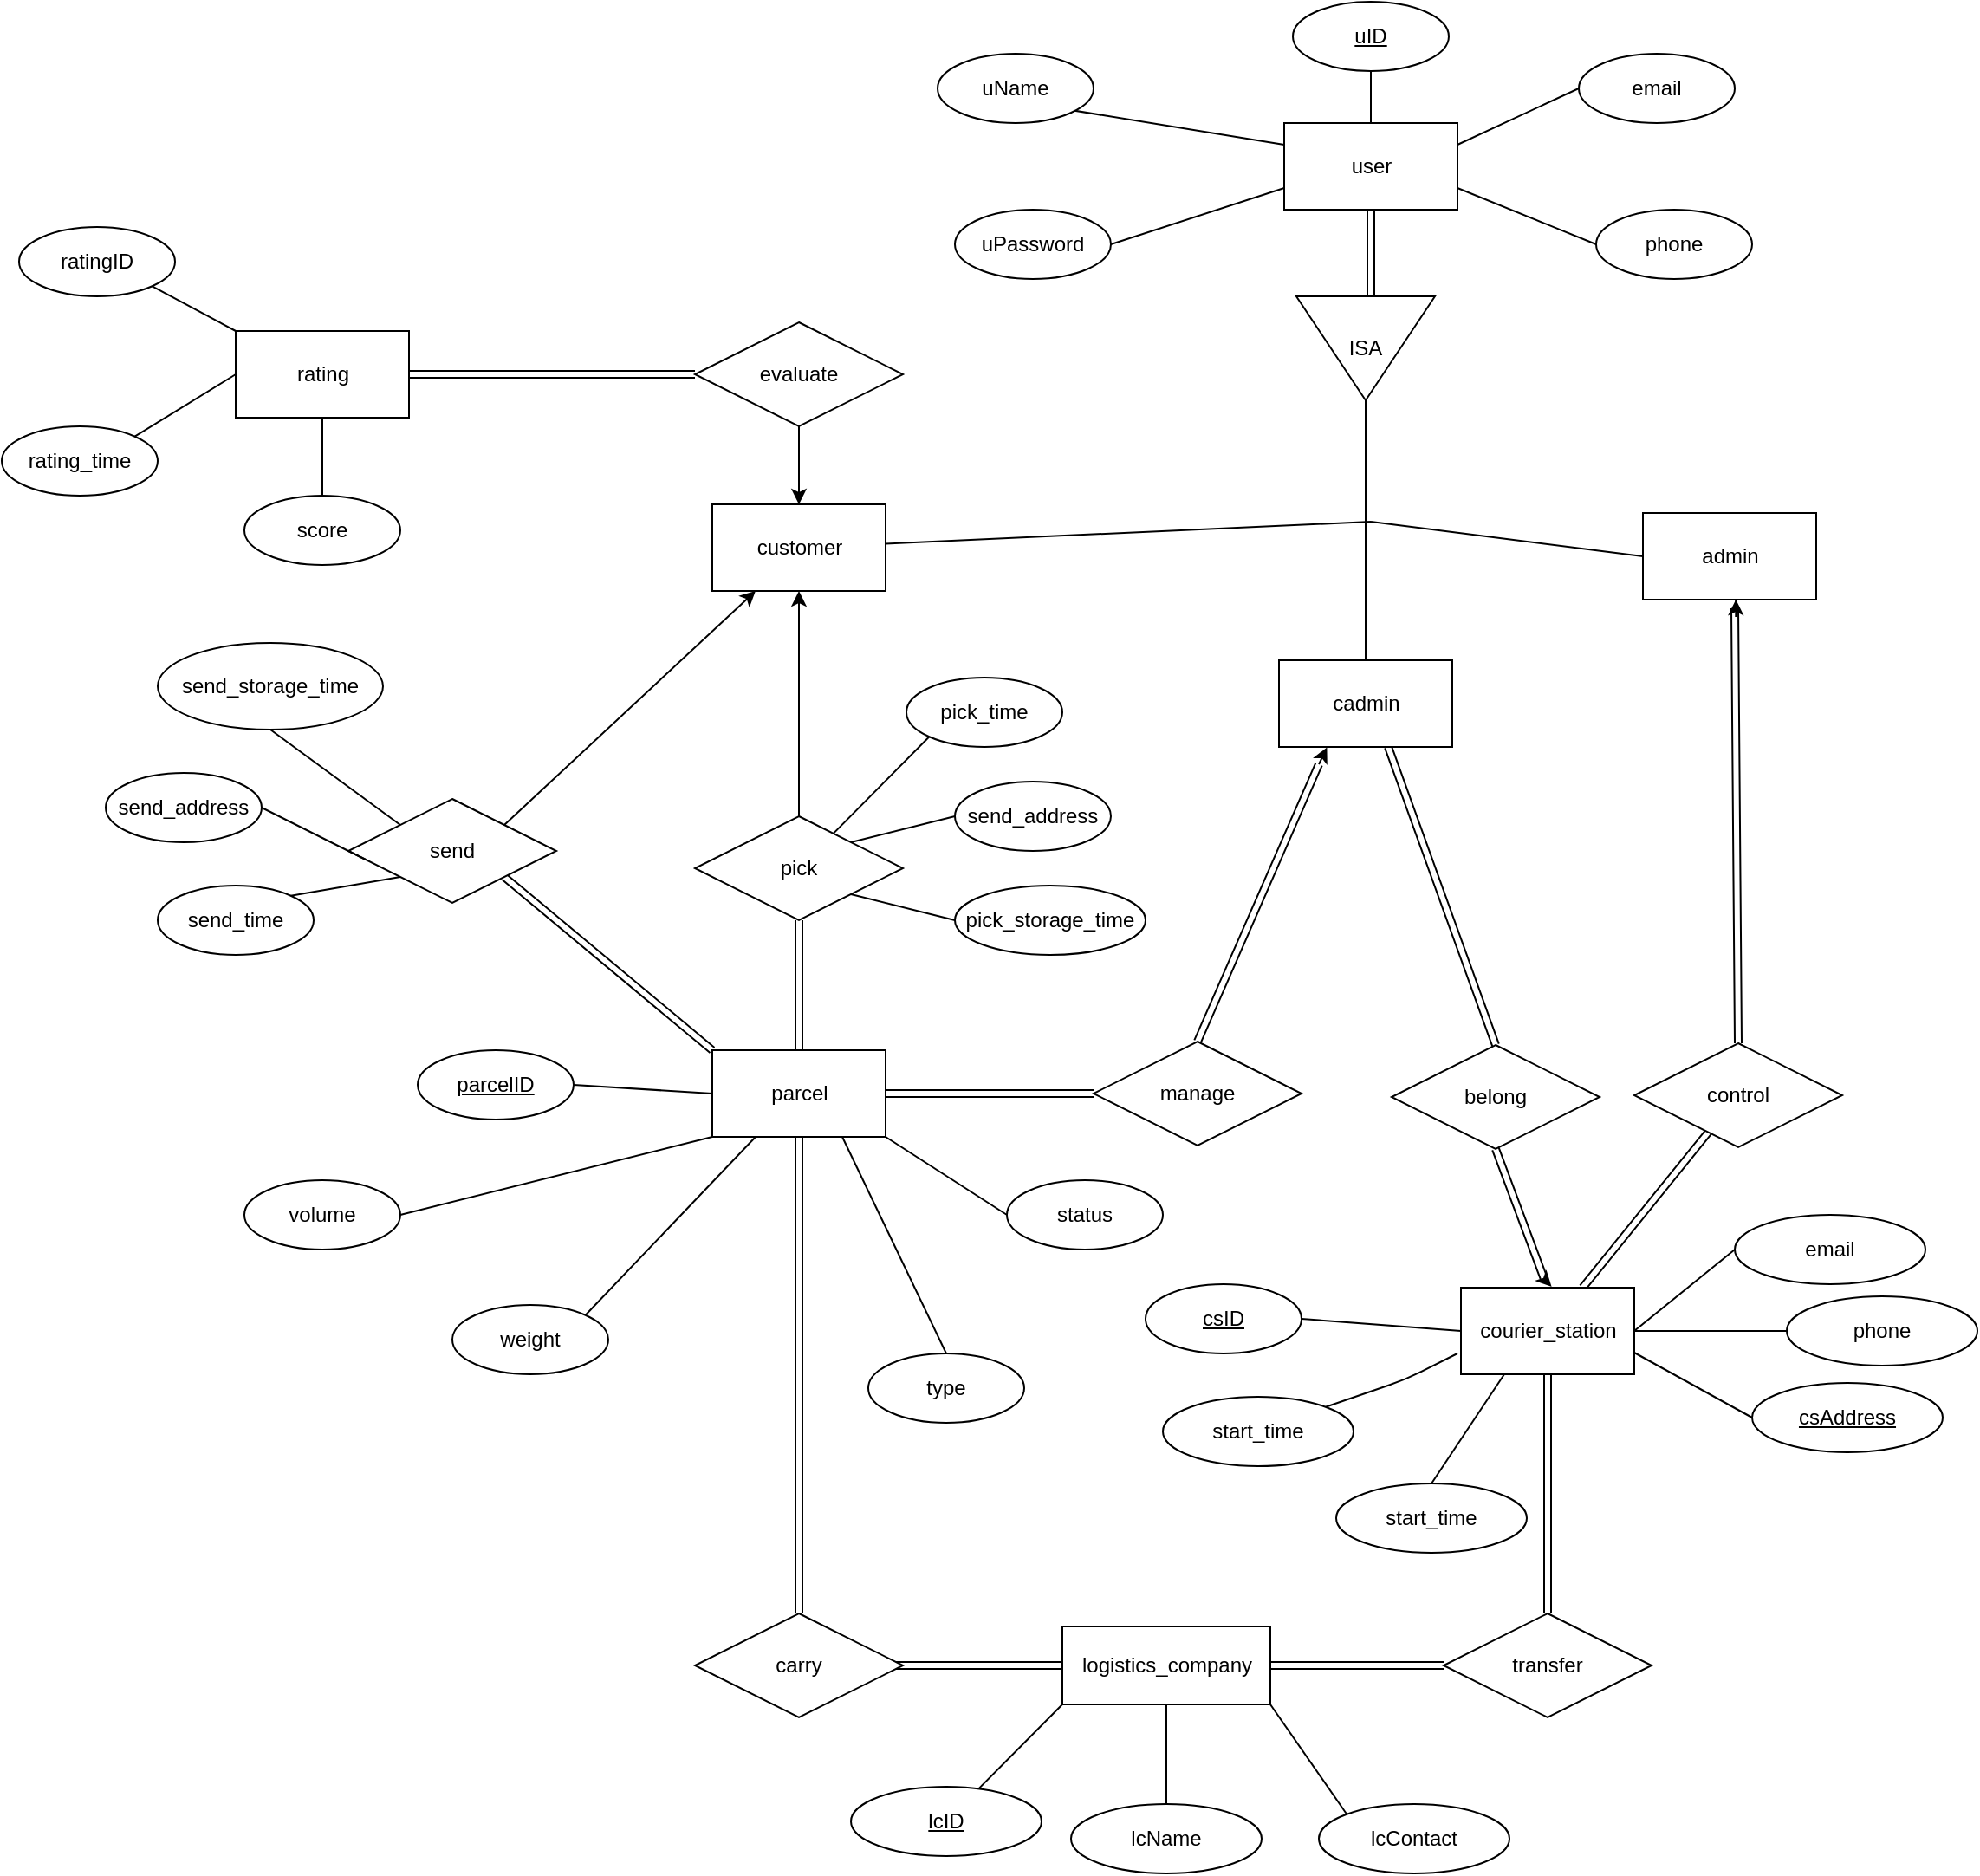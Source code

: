 <mxfile>
    <diagram id="FbGefB45DL_52clLTNWh" name="Page-1">
        <mxGraphModel dx="1692" dy="737" grid="1" gridSize="10" guides="1" tooltips="1" connect="1" arrows="1" fold="1" page="1" pageScale="1" pageWidth="827" pageHeight="1169" math="0" shadow="0">
            <root>
                <mxCell id="0"/>
                <mxCell id="1" parent="0"/>
                <mxCell id="70" style="edgeStyle=none;shape=link;html=1;exitX=0.5;exitY=0;exitDx=0;exitDy=0;" parent="1" source="69" edge="1">
                    <mxGeometry relative="1" as="geometry">
                        <mxPoint x="10" y="485" as="targetPoint"/>
                        <Array as="points"/>
                    </mxGeometry>
                </mxCell>
                <mxCell id="71" style="edgeStyle=none;shape=link;html=1;entryX=0.5;entryY=0;entryDx=0;entryDy=0;" parent="1" target="54" edge="1">
                    <mxGeometry relative="1" as="geometry">
                        <mxPoint x="50" y="475" as="sourcePoint"/>
                        <mxPoint x="170" y="485" as="targetPoint"/>
                    </mxGeometry>
                </mxCell>
                <mxCell id="85" style="edgeStyle=none;shape=link;html=1;exitX=0.5;exitY=0;exitDx=0;exitDy=0;" parent="1" source="84" edge="1">
                    <mxGeometry relative="1" as="geometry">
                        <mxPoint x="250" y="395" as="targetPoint"/>
                    </mxGeometry>
                </mxCell>
                <mxCell id="54" value="belong" style="shape=rhombus;perimeter=rhombusPerimeter;whiteSpace=wrap;html=1;align=center;" parent="1" vertex="1">
                    <mxGeometry x="52" y="647" width="120" height="60" as="geometry"/>
                </mxCell>
                <mxCell id="62" style="edgeStyle=none;shape=link;html=1;exitX=0.5;exitY=1;exitDx=0;exitDy=0;" parent="1" source="54" edge="1">
                    <mxGeometry relative="1" as="geometry">
                        <mxPoint x="39.63" y="712" as="sourcePoint"/>
                        <mxPoint x="140" y="782" as="targetPoint"/>
                    </mxGeometry>
                </mxCell>
                <mxCell id="189" style="edgeStyle=none;shape=link;html=1;exitX=0.5;exitY=0;exitDx=0;exitDy=0;entryX=0.5;entryY=1;entryDx=0;entryDy=0;" parent="1" source="17" target="89" edge="1">
                    <mxGeometry relative="1" as="geometry"/>
                </mxCell>
                <mxCell id="17" value="parcel" style="html=1;dashed=0;whitespace=wrap;" parent="1" vertex="1">
                    <mxGeometry x="-340" y="650" width="100" height="50" as="geometry"/>
                </mxCell>
                <mxCell id="202" value="" style="edgeStyle=none;shape=link;html=1;" parent="1" source="19" target="84" edge="1">
                    <mxGeometry relative="1" as="geometry"/>
                </mxCell>
                <mxCell id="19" value="courier_station" style="html=1;dashed=0;whitespace=wrap;" parent="1" vertex="1">
                    <mxGeometry x="92" y="787" width="100" height="50" as="geometry"/>
                </mxCell>
                <mxCell id="27" value="" style="endArrow=classic;html=1;" parent="1" edge="1">
                    <mxGeometry width="50" height="50" relative="1" as="geometry">
                        <mxPoint x="212" y="821.8" as="sourcePoint"/>
                        <mxPoint x="212" y="822" as="targetPoint"/>
                    </mxGeometry>
                </mxCell>
                <mxCell id="65" value="" style="endArrow=classic;html=1;entryX=0.523;entryY=-0.01;entryDx=0;entryDy=0;entryPerimeter=0;" parent="1" target="19" edge="1">
                    <mxGeometry width="50" height="50" relative="1" as="geometry">
                        <mxPoint x="140" y="782" as="sourcePoint"/>
                        <mxPoint x="140" y="787" as="targetPoint"/>
                        <Array as="points"/>
                    </mxGeometry>
                </mxCell>
                <mxCell id="75" style="edgeStyle=none;shape=link;html=1;exitX=0;exitY=0.5;exitDx=0;exitDy=0;entryX=1;entryY=0.5;entryDx=0;entryDy=0;" parent="1" source="69" target="17" edge="1">
                    <mxGeometry relative="1" as="geometry"/>
                </mxCell>
                <mxCell id="69" value="manage" style="shape=rhombus;perimeter=rhombusPerimeter;whiteSpace=wrap;html=1;align=center;" parent="1" vertex="1">
                    <mxGeometry x="-120" y="645" width="120" height="60" as="geometry"/>
                </mxCell>
                <mxCell id="84" value="control" style="shape=rhombus;perimeter=rhombusPerimeter;whiteSpace=wrap;html=1;align=center;" parent="1" vertex="1">
                    <mxGeometry x="192" y="646" width="120" height="60" as="geometry"/>
                </mxCell>
                <mxCell id="93" style="edgeStyle=none;html=1;exitX=1;exitY=0;exitDx=0;exitDy=0;entryX=0.25;entryY=1;entryDx=0;entryDy=0;" parent="1" source="88" target="10" edge="1">
                    <mxGeometry relative="1" as="geometry"/>
                </mxCell>
                <mxCell id="95" style="edgeStyle=none;shape=link;html=1;exitX=1;exitY=1;exitDx=0;exitDy=0;entryX=0;entryY=0;entryDx=0;entryDy=0;" parent="1" source="88" target="17" edge="1">
                    <mxGeometry relative="1" as="geometry"/>
                </mxCell>
                <mxCell id="88" value="send" style="shape=rhombus;perimeter=rhombusPerimeter;whiteSpace=wrap;html=1;align=center;" parent="1" vertex="1">
                    <mxGeometry x="-550" y="505" width="120" height="60" as="geometry"/>
                </mxCell>
                <mxCell id="94" style="edgeStyle=none;html=1;exitX=0.5;exitY=0;exitDx=0;exitDy=0;entryX=0.5;entryY=1;entryDx=0;entryDy=0;" parent="1" source="89" target="10" edge="1">
                    <mxGeometry relative="1" as="geometry"/>
                </mxCell>
                <mxCell id="89" value="pick" style="shape=rhombus;perimeter=rhombusPerimeter;whiteSpace=wrap;html=1;align=center;" parent="1" vertex="1">
                    <mxGeometry x="-350" y="515" width="120" height="60" as="geometry"/>
                </mxCell>
                <mxCell id="76" value="" style="endArrow=classic;html=1;entryX=0.277;entryY=1.004;entryDx=0;entryDy=0;entryPerimeter=0;" parent="1" target="9" edge="1">
                    <mxGeometry width="50" height="50" relative="1" as="geometry">
                        <mxPoint x="10" y="485" as="sourcePoint"/>
                        <mxPoint x="10" y="485" as="targetPoint"/>
                        <Array as="points"/>
                    </mxGeometry>
                </mxCell>
                <mxCell id="4" value="user" style="html=1;dashed=0;whitespace=wrap;" parent="1" vertex="1">
                    <mxGeometry x="-10" y="115" width="100" height="50" as="geometry"/>
                </mxCell>
                <mxCell id="8" value="ISA" style="triangle;whiteSpace=wrap;html=1;direction=south;" parent="1" vertex="1">
                    <mxGeometry x="-3" y="215" width="80" height="60" as="geometry"/>
                </mxCell>
                <mxCell id="9" value="cadmin" style="html=1;dashed=0;whitespace=wrap;" parent="1" vertex="1">
                    <mxGeometry x="-13" y="425" width="100" height="50" as="geometry"/>
                </mxCell>
                <mxCell id="10" value="customer" style="html=1;dashed=0;whitespace=wrap;" parent="1" vertex="1">
                    <mxGeometry x="-340" y="335" width="100" height="50" as="geometry"/>
                </mxCell>
                <mxCell id="11" value="admin" style="html=1;dashed=0;whitespace=wrap;" parent="1" vertex="1">
                    <mxGeometry x="197" y="340" width="100" height="50" as="geometry"/>
                </mxCell>
                <mxCell id="14" value="" style="endArrow=none;html=1;entryX=0;entryY=0.5;entryDx=0;entryDy=0;" parent="1" target="11" edge="1">
                    <mxGeometry width="50" height="50" relative="1" as="geometry">
                        <mxPoint x="40" y="345" as="sourcePoint"/>
                        <mxPoint x="200" y="335" as="targetPoint"/>
                    </mxGeometry>
                </mxCell>
                <mxCell id="16" value="" style="shape=link;html=1;exitX=0;exitY=0.5;exitDx=0;exitDy=0;entryX=0.5;entryY=1;entryDx=0;entryDy=0;" parent="1" target="4" edge="1">
                    <mxGeometry width="100" relative="1" as="geometry">
                        <mxPoint x="40" y="215" as="sourcePoint"/>
                        <mxPoint x="-130" y="95" as="targetPoint"/>
                    </mxGeometry>
                </mxCell>
                <mxCell id="97" value="&lt;u&gt;csID&lt;/u&gt;" style="ellipse;whiteSpace=wrap;html=1;align=center;" parent="1" vertex="1">
                    <mxGeometry x="-90" y="785" width="90" height="40" as="geometry"/>
                </mxCell>
                <mxCell id="98" value="start_time" style="ellipse;whiteSpace=wrap;html=1;align=center;" parent="1" vertex="1">
                    <mxGeometry x="-80" y="850" width="110" height="40" as="geometry"/>
                </mxCell>
                <mxCell id="100" value="" style="endArrow=none;html=1;exitX=1;exitY=0.5;exitDx=0;exitDy=0;entryX=0;entryY=0.5;entryDx=0;entryDy=0;" parent="1" source="97" target="19" edge="1">
                    <mxGeometry width="50" height="50" relative="1" as="geometry">
                        <mxPoint x="42" y="845" as="sourcePoint"/>
                        <mxPoint x="90" y="815" as="targetPoint"/>
                        <Array as="points"/>
                    </mxGeometry>
                </mxCell>
                <mxCell id="103" value="" style="endArrow=none;html=1;exitX=1;exitY=0;exitDx=0;exitDy=0;" parent="1" source="98" edge="1">
                    <mxGeometry width="50" height="50" relative="1" as="geometry">
                        <mxPoint x="42" y="863.88" as="sourcePoint"/>
                        <mxPoint x="90" y="825" as="targetPoint"/>
                        <Array as="points">
                            <mxPoint x="60" y="840"/>
                        </Array>
                    </mxGeometry>
                </mxCell>
                <mxCell id="109" value="&lt;u&gt;csAddress&lt;/u&gt;" style="ellipse;whiteSpace=wrap;html=1;align=center;" parent="1" vertex="1">
                    <mxGeometry x="260" y="842" width="110" height="40" as="geometry"/>
                </mxCell>
                <mxCell id="117" value="&lt;u&gt;uID&lt;/u&gt;" style="ellipse;whiteSpace=wrap;html=1;align=center;" parent="1" vertex="1">
                    <mxGeometry x="-5" y="45" width="90" height="40" as="geometry"/>
                </mxCell>
                <mxCell id="118" value="" style="endArrow=none;html=1;exitX=0.5;exitY=0;exitDx=0;exitDy=0;entryX=0.5;entryY=1;entryDx=0;entryDy=0;" parent="1" source="4" target="117" edge="1">
                    <mxGeometry width="50" height="50" relative="1" as="geometry">
                        <mxPoint x="127.816" y="148.766" as="sourcePoint"/>
                        <mxPoint x="-50" y="35" as="targetPoint"/>
                    </mxGeometry>
                </mxCell>
                <mxCell id="119" value="" style="endArrow=none;html=1;exitX=0;exitY=0.25;exitDx=0;exitDy=0;entryX=0;entryY=0.5;entryDx=0;entryDy=0;" parent="1" source="4" target="120" edge="1">
                    <mxGeometry width="50" height="50" relative="1" as="geometry">
                        <mxPoint x="192" y="205" as="sourcePoint"/>
                        <mxPoint x="262" y="155" as="targetPoint"/>
                    </mxGeometry>
                </mxCell>
                <mxCell id="120" value="uName" style="ellipse;whiteSpace=wrap;html=1;align=center;" parent="1" vertex="1">
                    <mxGeometry x="-210" y="75" width="90" height="40" as="geometry"/>
                </mxCell>
                <mxCell id="121" value="uPassword" style="ellipse;whiteSpace=wrap;html=1;align=center;" parent="1" vertex="1">
                    <mxGeometry x="-200" y="165" width="90" height="40" as="geometry"/>
                </mxCell>
                <mxCell id="122" value="" style="endArrow=none;html=1;entryX=1;entryY=0.5;entryDx=0;entryDy=0;exitX=0;exitY=0.75;exitDx=0;exitDy=0;" parent="1" source="4" target="121" edge="1">
                    <mxGeometry width="50" height="50" relative="1" as="geometry">
                        <mxPoint x="90" y="165" as="sourcePoint"/>
                        <mxPoint x="160" y="135" as="targetPoint"/>
                    </mxGeometry>
                </mxCell>
                <mxCell id="123" value="email" style="ellipse;whiteSpace=wrap;html=1;align=center;" parent="1" vertex="1">
                    <mxGeometry x="160" y="75" width="90" height="40" as="geometry"/>
                </mxCell>
                <mxCell id="125" value="volume" style="ellipse;whiteSpace=wrap;html=1;align=center;" parent="1" vertex="1">
                    <mxGeometry x="-610" y="725" width="90" height="40" as="geometry"/>
                </mxCell>
                <mxCell id="126" value="" style="endArrow=none;html=1;exitX=0;exitY=1;exitDx=0;exitDy=0;entryX=1;entryY=0.5;entryDx=0;entryDy=0;" parent="1" source="17" target="125" edge="1">
                    <mxGeometry width="50" height="50" relative="1" as="geometry">
                        <mxPoint x="-403.265" y="806.59" as="sourcePoint"/>
                        <mxPoint x="-350" y="827.41" as="targetPoint"/>
                    </mxGeometry>
                </mxCell>
                <mxCell id="128" value="weight" style="ellipse;whiteSpace=wrap;html=1;align=center;" parent="1" vertex="1">
                    <mxGeometry x="-490" y="797" width="90" height="40" as="geometry"/>
                </mxCell>
                <mxCell id="129" value="" style="endArrow=none;html=1;exitX=1;exitY=0;exitDx=0;exitDy=0;entryX=0.25;entryY=1;entryDx=0;entryDy=0;" parent="1" source="128" target="17" edge="1">
                    <mxGeometry width="50" height="50" relative="1" as="geometry">
                        <mxPoint x="-286.74" y="750.18" as="sourcePoint"/>
                        <mxPoint x="-380.005" y="725.0" as="targetPoint"/>
                    </mxGeometry>
                </mxCell>
                <mxCell id="130" value="type" style="ellipse;whiteSpace=wrap;html=1;align=center;" parent="1" vertex="1">
                    <mxGeometry x="-250" y="825" width="90" height="40" as="geometry"/>
                </mxCell>
                <mxCell id="131" value="" style="endArrow=none;html=1;exitX=0.75;exitY=1;exitDx=0;exitDy=0;entryX=0.5;entryY=0;entryDx=0;entryDy=0;" parent="1" source="17" target="130" edge="1">
                    <mxGeometry width="50" height="50" relative="1" as="geometry">
                        <mxPoint x="-220.005" y="775.0" as="sourcePoint"/>
                        <mxPoint x="-181.74" y="722.18" as="targetPoint"/>
                    </mxGeometry>
                </mxCell>
                <mxCell id="132" value="status" style="ellipse;whiteSpace=wrap;html=1;align=center;" parent="1" vertex="1">
                    <mxGeometry x="-170" y="725" width="90" height="40" as="geometry"/>
                </mxCell>
                <mxCell id="133" value="" style="endArrow=none;html=1;exitX=1;exitY=1;exitDx=0;exitDy=0;entryX=0;entryY=0.5;entryDx=0;entryDy=0;" parent="1" source="17" target="132" edge="1">
                    <mxGeometry width="50" height="50" relative="1" as="geometry">
                        <mxPoint x="-110" y="775" as="sourcePoint"/>
                        <mxPoint x="-60" y="832" as="targetPoint"/>
                    </mxGeometry>
                </mxCell>
                <mxCell id="134" value="&lt;u&gt;parcelID&lt;/u&gt;" style="ellipse;whiteSpace=wrap;html=1;align=center;" parent="1" vertex="1">
                    <mxGeometry x="-510" y="650" width="90" height="40" as="geometry"/>
                </mxCell>
                <mxCell id="136" value="" style="endArrow=none;html=1;exitX=0;exitY=0.5;exitDx=0;exitDy=0;entryX=1;entryY=0.5;entryDx=0;entryDy=0;" parent="1" source="17" target="134" edge="1">
                    <mxGeometry width="50" height="50" relative="1" as="geometry">
                        <mxPoint x="-380" y="660" as="sourcePoint"/>
                        <mxPoint x="-460" y="705" as="targetPoint"/>
                    </mxGeometry>
                </mxCell>
                <mxCell id="137" value="send_storage_time" style="ellipse;whiteSpace=wrap;html=1;align=center;" parent="1" vertex="1">
                    <mxGeometry x="-660" y="415" width="130" height="50" as="geometry"/>
                </mxCell>
                <mxCell id="138" value="send_time" style="ellipse;whiteSpace=wrap;html=1;align=center;" parent="1" vertex="1">
                    <mxGeometry x="-660" y="555" width="90" height="40" as="geometry"/>
                </mxCell>
                <mxCell id="140" value="" style="endArrow=none;html=1;exitX=0;exitY=1;exitDx=0;exitDy=0;entryX=1;entryY=0;entryDx=0;entryDy=0;" parent="1" source="88" target="138" edge="1">
                    <mxGeometry width="50" height="50" relative="1" as="geometry">
                        <mxPoint x="-540" y="615" as="sourcePoint"/>
                        <mxPoint x="-650.0" y="625" as="targetPoint"/>
                    </mxGeometry>
                </mxCell>
                <mxCell id="141" value="" style="endArrow=none;html=1;exitX=0;exitY=0;exitDx=0;exitDy=0;entryX=0.5;entryY=1;entryDx=0;entryDy=0;" parent="1" source="88" target="137" edge="1">
                    <mxGeometry width="50" height="50" relative="1" as="geometry">
                        <mxPoint x="-510" y="415" as="sourcePoint"/>
                        <mxPoint x="-620" y="460" as="targetPoint"/>
                    </mxGeometry>
                </mxCell>
                <mxCell id="142" value="pick_time" style="ellipse;whiteSpace=wrap;html=1;align=center;" parent="1" vertex="1">
                    <mxGeometry x="-228" y="435" width="90" height="40" as="geometry"/>
                </mxCell>
                <mxCell id="143" value="pick_storage_time" style="ellipse;whiteSpace=wrap;html=1;align=center;" parent="1" vertex="1">
                    <mxGeometry x="-200" y="555" width="110" height="40" as="geometry"/>
                </mxCell>
                <mxCell id="144" value="" style="endArrow=none;html=1;exitX=0;exitY=1;exitDx=0;exitDy=0;" parent="1" source="142" target="89" edge="1">
                    <mxGeometry width="50" height="50" relative="1" as="geometry">
                        <mxPoint x="-160" y="455" as="sourcePoint"/>
                        <mxPoint x="-200" y="400" as="targetPoint"/>
                    </mxGeometry>
                </mxCell>
                <mxCell id="145" value="" style="endArrow=none;html=1;exitX=0;exitY=0.5;exitDx=0;exitDy=0;entryX=1;entryY=1;entryDx=0;entryDy=0;" parent="1" source="143" target="89" edge="1">
                    <mxGeometry width="50" height="50" relative="1" as="geometry">
                        <mxPoint x="-140" y="575" as="sourcePoint"/>
                        <mxPoint x="-212.727" y="618.636" as="targetPoint"/>
                    </mxGeometry>
                </mxCell>
                <mxCell id="146" value="send_address" style="ellipse;whiteSpace=wrap;html=1;align=center;" parent="1" vertex="1">
                    <mxGeometry x="-690" y="490" width="90" height="40" as="geometry"/>
                </mxCell>
                <mxCell id="181" value="" style="endArrow=none;html=1;exitX=1;exitY=0.5;exitDx=0;exitDy=0;" parent="1" source="8" edge="1">
                    <mxGeometry width="50" height="50" relative="1" as="geometry">
                        <mxPoint x="-120" y="320" as="sourcePoint"/>
                        <mxPoint x="37" y="425" as="targetPoint"/>
                    </mxGeometry>
                </mxCell>
                <mxCell id="184" value="" style="endArrow=none;html=1;" parent="1" source="10" edge="1">
                    <mxGeometry width="50" height="50" relative="1" as="geometry">
                        <mxPoint x="-202" y="355" as="sourcePoint"/>
                        <mxPoint x="40" y="345" as="targetPoint"/>
                    </mxGeometry>
                </mxCell>
                <mxCell id="YqV0iKdWkAeTf8LVqFh--184" value="" style="endArrow=classic;html=1;rounded=0;" parent="1" edge="1">
                    <mxGeometry width="50" height="50" relative="1" as="geometry">
                        <mxPoint x="250.64" y="390" as="sourcePoint"/>
                        <mxPoint x="250.64" y="390" as="targetPoint"/>
                        <Array as="points">
                            <mxPoint x="250.64" y="390"/>
                            <mxPoint x="250.64" y="400"/>
                        </Array>
                    </mxGeometry>
                </mxCell>
                <mxCell id="215" value="phone" style="ellipse;whiteSpace=wrap;html=1;align=center;" parent="1" vertex="1">
                    <mxGeometry x="280" y="792" width="110" height="40" as="geometry"/>
                </mxCell>
                <mxCell id="216" value="email&lt;br&gt;" style="ellipse;whiteSpace=wrap;html=1;align=center;" parent="1" vertex="1">
                    <mxGeometry x="250" y="745" width="110" height="40" as="geometry"/>
                </mxCell>
                <mxCell id="234" style="edgeStyle=none;shape=link;html=1;exitX=0.5;exitY=0;exitDx=0;exitDy=0;entryX=0.5;entryY=1;entryDx=0;entryDy=0;" parent="1" source="219" target="19" edge="1">
                    <mxGeometry relative="1" as="geometry">
                        <mxPoint x="170" y="855" as="targetPoint"/>
                    </mxGeometry>
                </mxCell>
                <mxCell id="219" value="transfer" style="shape=rhombus;perimeter=rhombusPerimeter;whiteSpace=wrap;html=1;align=center;" parent="1" vertex="1">
                    <mxGeometry x="82" y="975" width="120" height="60" as="geometry"/>
                </mxCell>
                <mxCell id="220" value="logistics_company" style="html=1;dashed=0;whitespace=wrap;" parent="1" vertex="1">
                    <mxGeometry x="-138" y="982.5" width="120" height="45" as="geometry"/>
                </mxCell>
                <mxCell id="221" style="edgeStyle=none;shape=link;html=1;exitX=0;exitY=0.5;exitDx=0;exitDy=0;entryX=1;entryY=0.5;entryDx=0;entryDy=0;" parent="1" source="219" target="220" edge="1">
                    <mxGeometry relative="1" as="geometry"/>
                </mxCell>
                <mxCell id="222" value="" style="endArrow=classic;html=1;" parent="1" edge="1">
                    <mxGeometry width="50" height="50" relative="1" as="geometry">
                        <mxPoint x="170" y="1034.8" as="sourcePoint"/>
                        <mxPoint x="170" y="1035" as="targetPoint"/>
                    </mxGeometry>
                </mxCell>
                <mxCell id="223" style="edgeStyle=none;shape=link;html=1;exitX=1;exitY=0.5;exitDx=0;exitDy=0;entryX=0;entryY=0.5;entryDx=0;entryDy=0;" parent="1" target="220" edge="1">
                    <mxGeometry relative="1" as="geometry">
                        <mxPoint x="-260" y="1005" as="sourcePoint"/>
                    </mxGeometry>
                </mxCell>
                <mxCell id="233" style="edgeStyle=none;shape=link;html=1;exitX=0.5;exitY=0;exitDx=0;exitDy=0;entryX=0.5;entryY=1;entryDx=0;entryDy=0;" parent="1" source="224" target="17" edge="1">
                    <mxGeometry relative="1" as="geometry"/>
                </mxCell>
                <mxCell id="224" value="carry" style="shape=rhombus;perimeter=rhombusPerimeter;whiteSpace=wrap;html=1;align=center;" parent="1" vertex="1">
                    <mxGeometry x="-350" y="975" width="120" height="60" as="geometry"/>
                </mxCell>
                <mxCell id="225" value="&lt;u&gt;lcID&lt;/u&gt;" style="ellipse;whiteSpace=wrap;html=1;align=center;" parent="1" vertex="1">
                    <mxGeometry x="-260" y="1075" width="110" height="40" as="geometry"/>
                </mxCell>
                <mxCell id="226" value="lcName" style="ellipse;whiteSpace=wrap;html=1;align=center;" parent="1" vertex="1">
                    <mxGeometry x="-133" y="1085" width="110" height="40" as="geometry"/>
                </mxCell>
                <mxCell id="227" value="lcContact" style="ellipse;whiteSpace=wrap;html=1;align=center;" parent="1" vertex="1">
                    <mxGeometry x="10" y="1085" width="110" height="40" as="geometry"/>
                </mxCell>
                <mxCell id="228" value="" style="endArrow=none;html=1;entryX=0;entryY=1;entryDx=0;entryDy=0;" parent="1" source="225" target="220" edge="1">
                    <mxGeometry width="50" height="50" relative="1" as="geometry">
                        <mxPoint x="12.5" y="933" as="sourcePoint"/>
                        <mxPoint x="7.5" y="875" as="targetPoint"/>
                    </mxGeometry>
                </mxCell>
                <mxCell id="229" value="" style="endArrow=none;html=1;entryX=0.5;entryY=1;entryDx=0;entryDy=0;exitX=0.5;exitY=0;exitDx=0;exitDy=0;" parent="1" source="226" target="220" edge="1">
                    <mxGeometry width="50" height="50" relative="1" as="geometry">
                        <mxPoint x="268.002" y="942.186" as="sourcePoint"/>
                        <mxPoint x="320" y="905" as="targetPoint"/>
                    </mxGeometry>
                </mxCell>
                <mxCell id="230" value="" style="endArrow=none;html=1;entryX=0;entryY=0;entryDx=0;entryDy=0;exitX=1;exitY=1;exitDx=0;exitDy=0;" parent="1" source="220" target="227" edge="1">
                    <mxGeometry width="50" height="50" relative="1" as="geometry">
                        <mxPoint x="172.002" y="1052.186" as="sourcePoint"/>
                        <mxPoint x="224" y="1015" as="targetPoint"/>
                    </mxGeometry>
                </mxCell>
                <mxCell id="238" value="" style="endArrow=none;html=1;exitX=1;exitY=0.5;exitDx=0;exitDy=0;entryX=0;entryY=0.5;entryDx=0;entryDy=0;" edge="1" parent="1" source="19" target="216">
                    <mxGeometry width="50" height="50" relative="1" as="geometry">
                        <mxPoint x="200" y="855" as="sourcePoint"/>
                        <mxPoint x="250" y="805" as="targetPoint"/>
                    </mxGeometry>
                </mxCell>
                <mxCell id="239" value="" style="endArrow=none;html=1;exitX=1;exitY=0.75;exitDx=0;exitDy=0;entryX=0;entryY=0.5;entryDx=0;entryDy=0;" edge="1" parent="1" source="19" target="109">
                    <mxGeometry width="50" height="50" relative="1" as="geometry">
                        <mxPoint x="202.0" y="822.0" as="sourcePoint"/>
                        <mxPoint x="270.0" y="803.88" as="targetPoint"/>
                    </mxGeometry>
                </mxCell>
                <mxCell id="240" value="" style="endArrow=none;html=1;exitX=1;exitY=0.5;exitDx=0;exitDy=0;entryX=0;entryY=0.5;entryDx=0;entryDy=0;" edge="1" parent="1" source="19" target="215">
                    <mxGeometry width="50" height="50" relative="1" as="geometry">
                        <mxPoint x="202.0" y="822.0" as="sourcePoint"/>
                        <mxPoint x="260" y="775" as="targetPoint"/>
                    </mxGeometry>
                </mxCell>
                <mxCell id="241" value="" style="endArrow=none;html=1;exitX=1;exitY=0.25;exitDx=0;exitDy=0;entryX=0;entryY=0.5;entryDx=0;entryDy=0;" edge="1" parent="1" source="4" target="123">
                    <mxGeometry width="50" height="50" relative="1" as="geometry">
                        <mxPoint x="50" y="125.0" as="sourcePoint"/>
                        <mxPoint x="50" y="95.0" as="targetPoint"/>
                    </mxGeometry>
                </mxCell>
                <mxCell id="242" value="phone" style="ellipse;whiteSpace=wrap;html=1;align=center;" vertex="1" parent="1">
                    <mxGeometry x="170" y="165" width="90" height="40" as="geometry"/>
                </mxCell>
                <mxCell id="243" value="" style="endArrow=none;html=1;exitX=1;exitY=0.75;exitDx=0;exitDy=0;entryX=0;entryY=0.5;entryDx=0;entryDy=0;" edge="1" parent="1" source="4" target="242">
                    <mxGeometry width="50" height="50" relative="1" as="geometry">
                        <mxPoint x="100" y="137.5" as="sourcePoint"/>
                        <mxPoint x="170" y="105.0" as="targetPoint"/>
                    </mxGeometry>
                </mxCell>
                <mxCell id="245" value="send_address" style="ellipse;whiteSpace=wrap;html=1;align=center;" vertex="1" parent="1">
                    <mxGeometry x="-200" y="495" width="90" height="40" as="geometry"/>
                </mxCell>
                <mxCell id="246" value="" style="endArrow=none;html=1;exitX=0;exitY=0.5;exitDx=0;exitDy=0;entryX=1;entryY=0;entryDx=0;entryDy=0;" edge="1" parent="1" source="245" target="89">
                    <mxGeometry width="50" height="50" relative="1" as="geometry">
                        <mxPoint x="-204.82" y="479.142" as="sourcePoint"/>
                        <mxPoint x="-260.119" y="534.94" as="targetPoint"/>
                    </mxGeometry>
                </mxCell>
                <mxCell id="247" value="start_time" style="ellipse;whiteSpace=wrap;html=1;align=center;" vertex="1" parent="1">
                    <mxGeometry x="20" y="900" width="110" height="40" as="geometry"/>
                </mxCell>
                <mxCell id="248" value="" style="endArrow=none;html=1;exitX=0.5;exitY=0;exitDx=0;exitDy=0;entryX=0.25;entryY=1;entryDx=0;entryDy=0;" edge="1" parent="1" source="247" target="19">
                    <mxGeometry width="50" height="50" relative="1" as="geometry">
                        <mxPoint x="23.891" y="865.858" as="sourcePoint"/>
                        <mxPoint x="100" y="835" as="targetPoint"/>
                        <Array as="points"/>
                    </mxGeometry>
                </mxCell>
                <mxCell id="250" value="" style="endArrow=none;html=1;entryX=1;entryY=0.5;entryDx=0;entryDy=0;" edge="1" parent="1" target="146">
                    <mxGeometry width="50" height="50" relative="1" as="geometry">
                        <mxPoint x="-540" y="540" as="sourcePoint"/>
                        <mxPoint x="-573.18" y="570.858" as="targetPoint"/>
                    </mxGeometry>
                </mxCell>
                <mxCell id="271" style="edgeStyle=none;shape=link;html=1;exitX=1;exitY=0.5;exitDx=0;exitDy=0;entryX=0;entryY=0.5;entryDx=0;entryDy=0;" edge="1" parent="1" source="261" target="269">
                    <mxGeometry relative="1" as="geometry"/>
                </mxCell>
                <mxCell id="261" value="rating" style="html=1;dashed=0;whitespace=wrap;" vertex="1" parent="1">
                    <mxGeometry x="-615" y="235" width="100" height="50" as="geometry"/>
                </mxCell>
                <mxCell id="262" value="" style="endArrow=none;html=1;exitX=0;exitY=0;exitDx=0;exitDy=0;entryX=1;entryY=1;entryDx=0;entryDy=0;" edge="1" parent="1" source="261" target="263">
                    <mxGeometry width="50" height="50" relative="1" as="geometry">
                        <mxPoint x="-333.18" y="155.858" as="sourcePoint"/>
                        <mxPoint x="-570" y="293" as="targetPoint"/>
                    </mxGeometry>
                </mxCell>
                <mxCell id="263" value="ratingID" style="ellipse;whiteSpace=wrap;html=1;align=center;" vertex="1" parent="1">
                    <mxGeometry x="-740" y="175" width="90" height="40" as="geometry"/>
                </mxCell>
                <mxCell id="264" value="score" style="ellipse;whiteSpace=wrap;html=1;align=center;" vertex="1" parent="1">
                    <mxGeometry x="-610" y="330" width="90" height="40" as="geometry"/>
                </mxCell>
                <mxCell id="265" value="rating_time" style="ellipse;whiteSpace=wrap;html=1;align=center;" vertex="1" parent="1">
                    <mxGeometry x="-750" y="290" width="90" height="40" as="geometry"/>
                </mxCell>
                <mxCell id="266" value="" style="endArrow=none;html=1;exitX=0;exitY=0.5;exitDx=0;exitDy=0;entryX=1;entryY=0;entryDx=0;entryDy=0;" edge="1" parent="1" source="261" target="265">
                    <mxGeometry width="50" height="50" relative="1" as="geometry">
                        <mxPoint x="-570" y="255.5" as="sourcePoint"/>
                        <mxPoint x="-520" y="308" as="targetPoint"/>
                    </mxGeometry>
                </mxCell>
                <mxCell id="267" value="" style="endArrow=none;html=1;exitX=0.5;exitY=1;exitDx=0;exitDy=0;entryX=0.5;entryY=0;entryDx=0;entryDy=0;" edge="1" parent="1" source="261" target="264">
                    <mxGeometry width="50" height="50" relative="1" as="geometry">
                        <mxPoint x="-570" y="255.5" as="sourcePoint"/>
                        <mxPoint x="-490.0" y="263" as="targetPoint"/>
                    </mxGeometry>
                </mxCell>
                <mxCell id="270" value="" style="edgeStyle=none;html=1;exitX=0.5;exitY=1;exitDx=0;exitDy=0;" edge="1" parent="1" source="269" target="10">
                    <mxGeometry relative="1" as="geometry"/>
                </mxCell>
                <mxCell id="269" value="evaluate" style="shape=rhombus;perimeter=rhombusPerimeter;whiteSpace=wrap;html=1;align=center;" vertex="1" parent="1">
                    <mxGeometry x="-350" y="230" width="120" height="60" as="geometry"/>
                </mxCell>
            </root>
        </mxGraphModel>
    </diagram>
</mxfile>